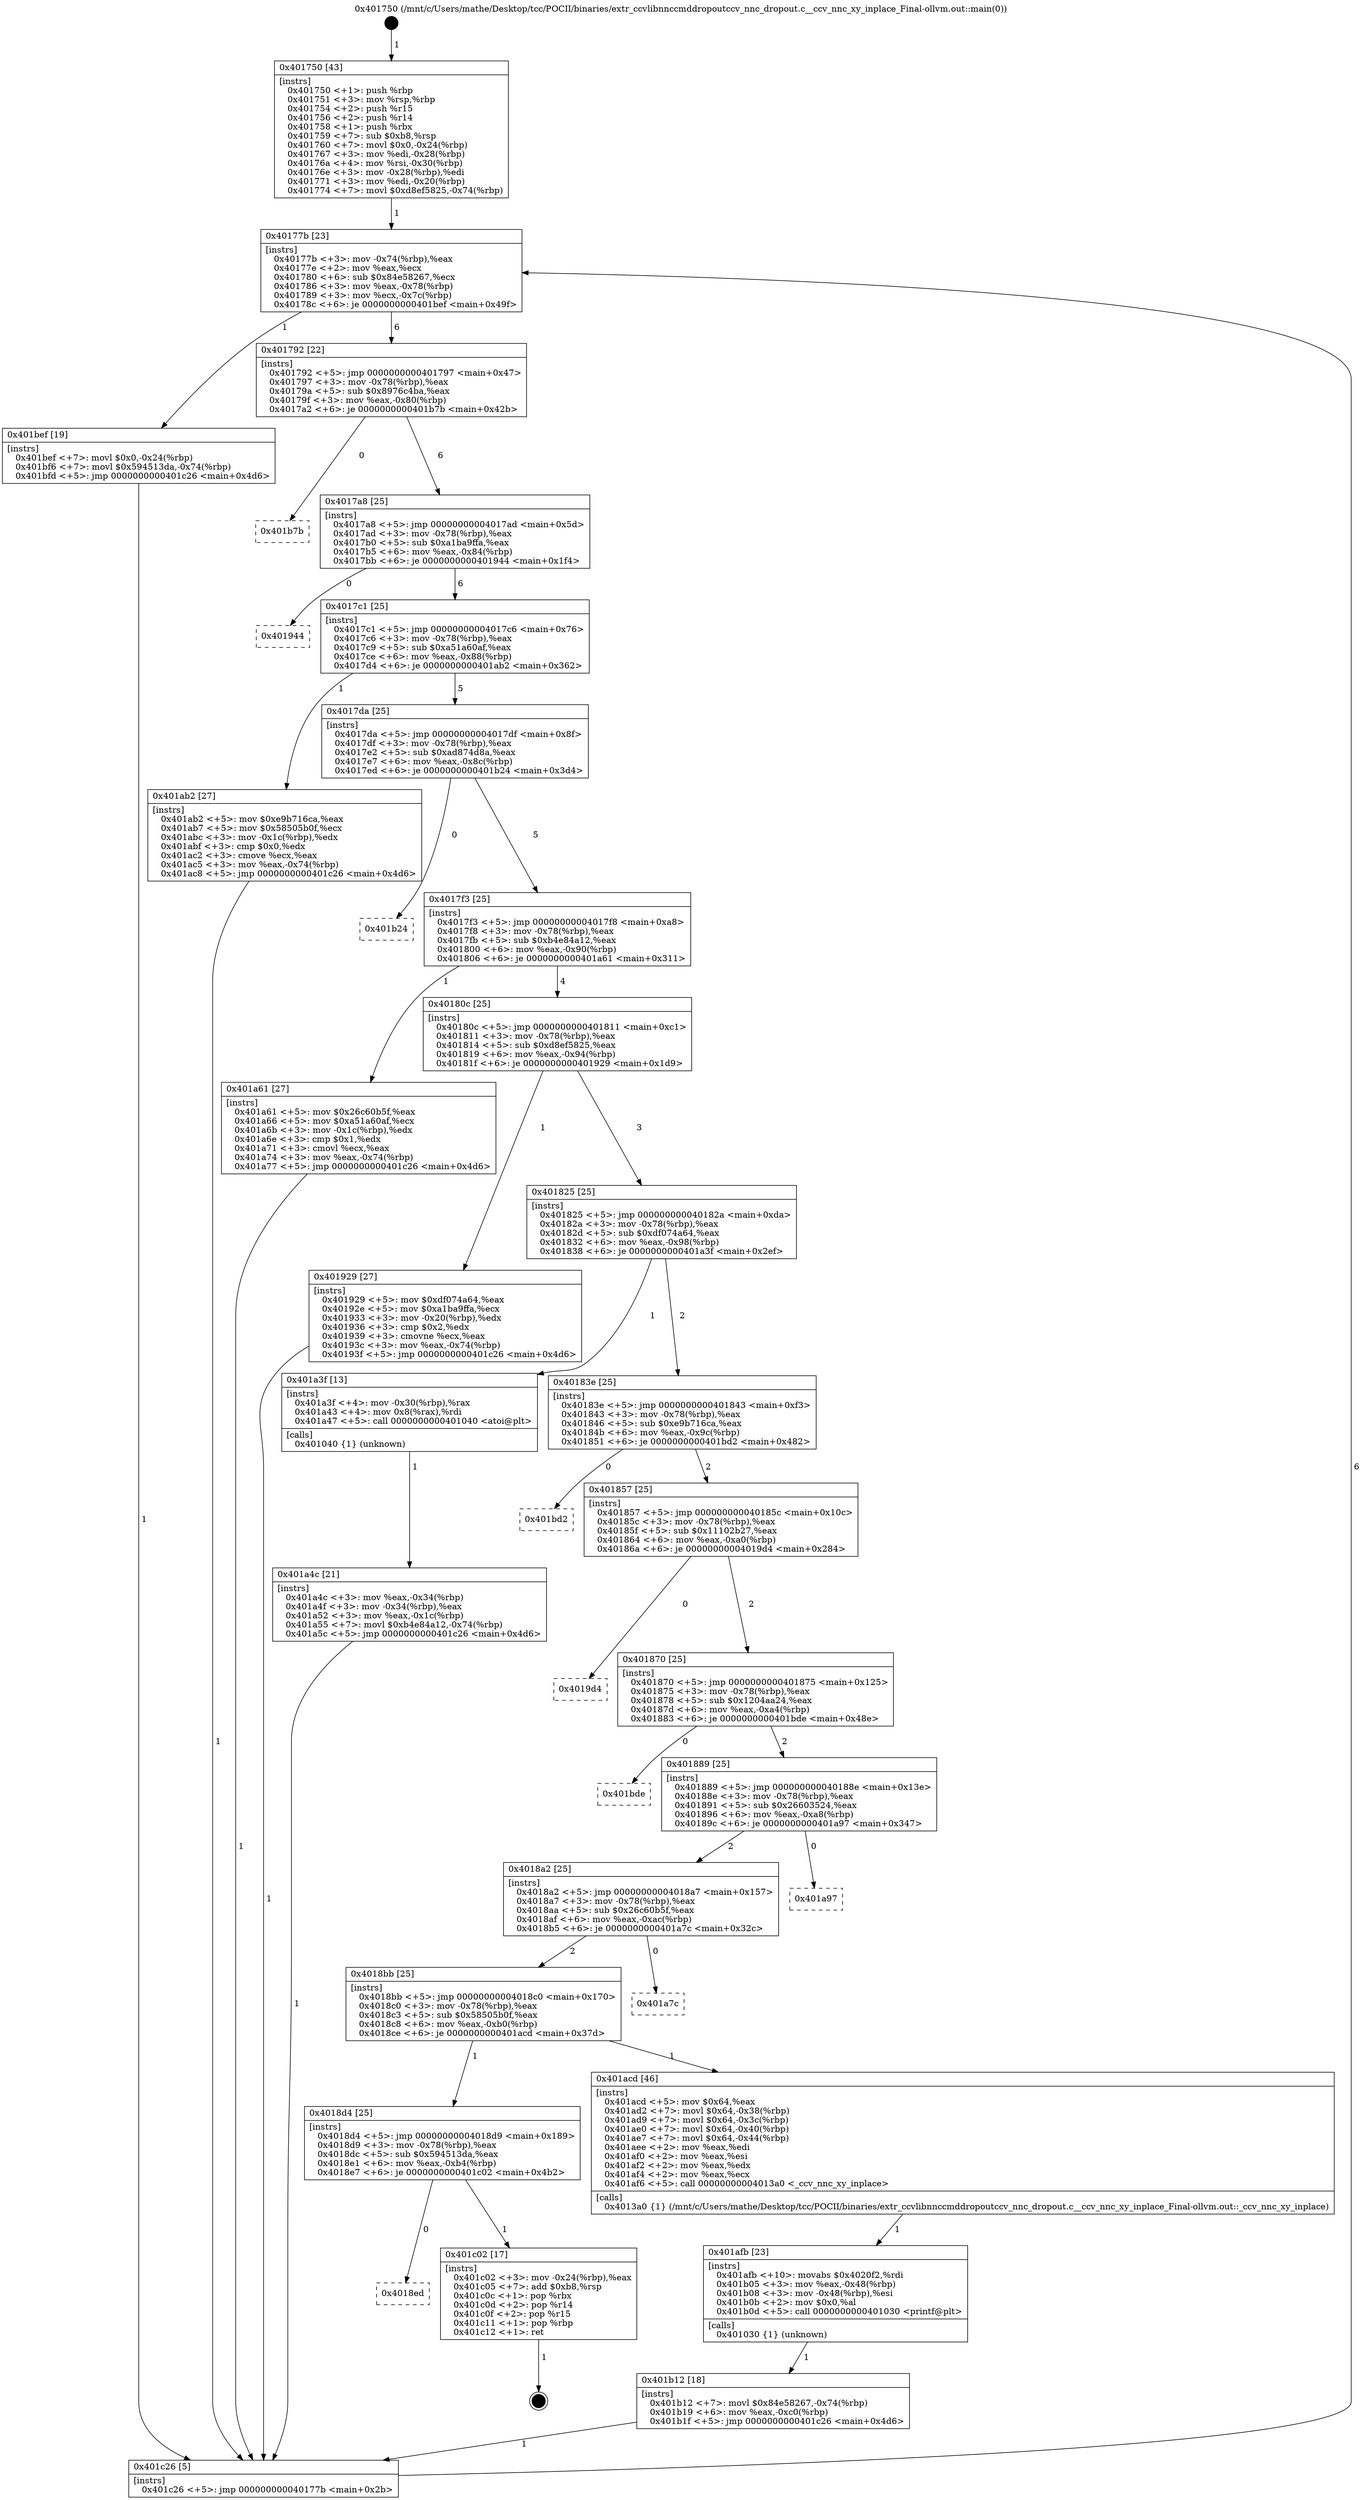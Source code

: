 digraph "0x401750" {
  label = "0x401750 (/mnt/c/Users/mathe/Desktop/tcc/POCII/binaries/extr_ccvlibnnccmddropoutccv_nnc_dropout.c__ccv_nnc_xy_inplace_Final-ollvm.out::main(0))"
  labelloc = "t"
  node[shape=record]

  Entry [label="",width=0.3,height=0.3,shape=circle,fillcolor=black,style=filled]
  "0x40177b" [label="{
     0x40177b [23]\l
     | [instrs]\l
     &nbsp;&nbsp;0x40177b \<+3\>: mov -0x74(%rbp),%eax\l
     &nbsp;&nbsp;0x40177e \<+2\>: mov %eax,%ecx\l
     &nbsp;&nbsp;0x401780 \<+6\>: sub $0x84e58267,%ecx\l
     &nbsp;&nbsp;0x401786 \<+3\>: mov %eax,-0x78(%rbp)\l
     &nbsp;&nbsp;0x401789 \<+3\>: mov %ecx,-0x7c(%rbp)\l
     &nbsp;&nbsp;0x40178c \<+6\>: je 0000000000401bef \<main+0x49f\>\l
  }"]
  "0x401bef" [label="{
     0x401bef [19]\l
     | [instrs]\l
     &nbsp;&nbsp;0x401bef \<+7\>: movl $0x0,-0x24(%rbp)\l
     &nbsp;&nbsp;0x401bf6 \<+7\>: movl $0x594513da,-0x74(%rbp)\l
     &nbsp;&nbsp;0x401bfd \<+5\>: jmp 0000000000401c26 \<main+0x4d6\>\l
  }"]
  "0x401792" [label="{
     0x401792 [22]\l
     | [instrs]\l
     &nbsp;&nbsp;0x401792 \<+5\>: jmp 0000000000401797 \<main+0x47\>\l
     &nbsp;&nbsp;0x401797 \<+3\>: mov -0x78(%rbp),%eax\l
     &nbsp;&nbsp;0x40179a \<+5\>: sub $0x8976c4ba,%eax\l
     &nbsp;&nbsp;0x40179f \<+3\>: mov %eax,-0x80(%rbp)\l
     &nbsp;&nbsp;0x4017a2 \<+6\>: je 0000000000401b7b \<main+0x42b\>\l
  }"]
  Exit [label="",width=0.3,height=0.3,shape=circle,fillcolor=black,style=filled,peripheries=2]
  "0x401b7b" [label="{
     0x401b7b\l
  }", style=dashed]
  "0x4017a8" [label="{
     0x4017a8 [25]\l
     | [instrs]\l
     &nbsp;&nbsp;0x4017a8 \<+5\>: jmp 00000000004017ad \<main+0x5d\>\l
     &nbsp;&nbsp;0x4017ad \<+3\>: mov -0x78(%rbp),%eax\l
     &nbsp;&nbsp;0x4017b0 \<+5\>: sub $0xa1ba9ffa,%eax\l
     &nbsp;&nbsp;0x4017b5 \<+6\>: mov %eax,-0x84(%rbp)\l
     &nbsp;&nbsp;0x4017bb \<+6\>: je 0000000000401944 \<main+0x1f4\>\l
  }"]
  "0x4018ed" [label="{
     0x4018ed\l
  }", style=dashed]
  "0x401944" [label="{
     0x401944\l
  }", style=dashed]
  "0x4017c1" [label="{
     0x4017c1 [25]\l
     | [instrs]\l
     &nbsp;&nbsp;0x4017c1 \<+5\>: jmp 00000000004017c6 \<main+0x76\>\l
     &nbsp;&nbsp;0x4017c6 \<+3\>: mov -0x78(%rbp),%eax\l
     &nbsp;&nbsp;0x4017c9 \<+5\>: sub $0xa51a60af,%eax\l
     &nbsp;&nbsp;0x4017ce \<+6\>: mov %eax,-0x88(%rbp)\l
     &nbsp;&nbsp;0x4017d4 \<+6\>: je 0000000000401ab2 \<main+0x362\>\l
  }"]
  "0x401c02" [label="{
     0x401c02 [17]\l
     | [instrs]\l
     &nbsp;&nbsp;0x401c02 \<+3\>: mov -0x24(%rbp),%eax\l
     &nbsp;&nbsp;0x401c05 \<+7\>: add $0xb8,%rsp\l
     &nbsp;&nbsp;0x401c0c \<+1\>: pop %rbx\l
     &nbsp;&nbsp;0x401c0d \<+2\>: pop %r14\l
     &nbsp;&nbsp;0x401c0f \<+2\>: pop %r15\l
     &nbsp;&nbsp;0x401c11 \<+1\>: pop %rbp\l
     &nbsp;&nbsp;0x401c12 \<+1\>: ret\l
  }"]
  "0x401ab2" [label="{
     0x401ab2 [27]\l
     | [instrs]\l
     &nbsp;&nbsp;0x401ab2 \<+5\>: mov $0xe9b716ca,%eax\l
     &nbsp;&nbsp;0x401ab7 \<+5\>: mov $0x58505b0f,%ecx\l
     &nbsp;&nbsp;0x401abc \<+3\>: mov -0x1c(%rbp),%edx\l
     &nbsp;&nbsp;0x401abf \<+3\>: cmp $0x0,%edx\l
     &nbsp;&nbsp;0x401ac2 \<+3\>: cmove %ecx,%eax\l
     &nbsp;&nbsp;0x401ac5 \<+3\>: mov %eax,-0x74(%rbp)\l
     &nbsp;&nbsp;0x401ac8 \<+5\>: jmp 0000000000401c26 \<main+0x4d6\>\l
  }"]
  "0x4017da" [label="{
     0x4017da [25]\l
     | [instrs]\l
     &nbsp;&nbsp;0x4017da \<+5\>: jmp 00000000004017df \<main+0x8f\>\l
     &nbsp;&nbsp;0x4017df \<+3\>: mov -0x78(%rbp),%eax\l
     &nbsp;&nbsp;0x4017e2 \<+5\>: sub $0xad874d8a,%eax\l
     &nbsp;&nbsp;0x4017e7 \<+6\>: mov %eax,-0x8c(%rbp)\l
     &nbsp;&nbsp;0x4017ed \<+6\>: je 0000000000401b24 \<main+0x3d4\>\l
  }"]
  "0x401b12" [label="{
     0x401b12 [18]\l
     | [instrs]\l
     &nbsp;&nbsp;0x401b12 \<+7\>: movl $0x84e58267,-0x74(%rbp)\l
     &nbsp;&nbsp;0x401b19 \<+6\>: mov %eax,-0xc0(%rbp)\l
     &nbsp;&nbsp;0x401b1f \<+5\>: jmp 0000000000401c26 \<main+0x4d6\>\l
  }"]
  "0x401b24" [label="{
     0x401b24\l
  }", style=dashed]
  "0x4017f3" [label="{
     0x4017f3 [25]\l
     | [instrs]\l
     &nbsp;&nbsp;0x4017f3 \<+5\>: jmp 00000000004017f8 \<main+0xa8\>\l
     &nbsp;&nbsp;0x4017f8 \<+3\>: mov -0x78(%rbp),%eax\l
     &nbsp;&nbsp;0x4017fb \<+5\>: sub $0xb4e84a12,%eax\l
     &nbsp;&nbsp;0x401800 \<+6\>: mov %eax,-0x90(%rbp)\l
     &nbsp;&nbsp;0x401806 \<+6\>: je 0000000000401a61 \<main+0x311\>\l
  }"]
  "0x401afb" [label="{
     0x401afb [23]\l
     | [instrs]\l
     &nbsp;&nbsp;0x401afb \<+10\>: movabs $0x4020f2,%rdi\l
     &nbsp;&nbsp;0x401b05 \<+3\>: mov %eax,-0x48(%rbp)\l
     &nbsp;&nbsp;0x401b08 \<+3\>: mov -0x48(%rbp),%esi\l
     &nbsp;&nbsp;0x401b0b \<+2\>: mov $0x0,%al\l
     &nbsp;&nbsp;0x401b0d \<+5\>: call 0000000000401030 \<printf@plt\>\l
     | [calls]\l
     &nbsp;&nbsp;0x401030 \{1\} (unknown)\l
  }"]
  "0x401a61" [label="{
     0x401a61 [27]\l
     | [instrs]\l
     &nbsp;&nbsp;0x401a61 \<+5\>: mov $0x26c60b5f,%eax\l
     &nbsp;&nbsp;0x401a66 \<+5\>: mov $0xa51a60af,%ecx\l
     &nbsp;&nbsp;0x401a6b \<+3\>: mov -0x1c(%rbp),%edx\l
     &nbsp;&nbsp;0x401a6e \<+3\>: cmp $0x1,%edx\l
     &nbsp;&nbsp;0x401a71 \<+3\>: cmovl %ecx,%eax\l
     &nbsp;&nbsp;0x401a74 \<+3\>: mov %eax,-0x74(%rbp)\l
     &nbsp;&nbsp;0x401a77 \<+5\>: jmp 0000000000401c26 \<main+0x4d6\>\l
  }"]
  "0x40180c" [label="{
     0x40180c [25]\l
     | [instrs]\l
     &nbsp;&nbsp;0x40180c \<+5\>: jmp 0000000000401811 \<main+0xc1\>\l
     &nbsp;&nbsp;0x401811 \<+3\>: mov -0x78(%rbp),%eax\l
     &nbsp;&nbsp;0x401814 \<+5\>: sub $0xd8ef5825,%eax\l
     &nbsp;&nbsp;0x401819 \<+6\>: mov %eax,-0x94(%rbp)\l
     &nbsp;&nbsp;0x40181f \<+6\>: je 0000000000401929 \<main+0x1d9\>\l
  }"]
  "0x4018d4" [label="{
     0x4018d4 [25]\l
     | [instrs]\l
     &nbsp;&nbsp;0x4018d4 \<+5\>: jmp 00000000004018d9 \<main+0x189\>\l
     &nbsp;&nbsp;0x4018d9 \<+3\>: mov -0x78(%rbp),%eax\l
     &nbsp;&nbsp;0x4018dc \<+5\>: sub $0x594513da,%eax\l
     &nbsp;&nbsp;0x4018e1 \<+6\>: mov %eax,-0xb4(%rbp)\l
     &nbsp;&nbsp;0x4018e7 \<+6\>: je 0000000000401c02 \<main+0x4b2\>\l
  }"]
  "0x401929" [label="{
     0x401929 [27]\l
     | [instrs]\l
     &nbsp;&nbsp;0x401929 \<+5\>: mov $0xdf074a64,%eax\l
     &nbsp;&nbsp;0x40192e \<+5\>: mov $0xa1ba9ffa,%ecx\l
     &nbsp;&nbsp;0x401933 \<+3\>: mov -0x20(%rbp),%edx\l
     &nbsp;&nbsp;0x401936 \<+3\>: cmp $0x2,%edx\l
     &nbsp;&nbsp;0x401939 \<+3\>: cmovne %ecx,%eax\l
     &nbsp;&nbsp;0x40193c \<+3\>: mov %eax,-0x74(%rbp)\l
     &nbsp;&nbsp;0x40193f \<+5\>: jmp 0000000000401c26 \<main+0x4d6\>\l
  }"]
  "0x401825" [label="{
     0x401825 [25]\l
     | [instrs]\l
     &nbsp;&nbsp;0x401825 \<+5\>: jmp 000000000040182a \<main+0xda\>\l
     &nbsp;&nbsp;0x40182a \<+3\>: mov -0x78(%rbp),%eax\l
     &nbsp;&nbsp;0x40182d \<+5\>: sub $0xdf074a64,%eax\l
     &nbsp;&nbsp;0x401832 \<+6\>: mov %eax,-0x98(%rbp)\l
     &nbsp;&nbsp;0x401838 \<+6\>: je 0000000000401a3f \<main+0x2ef\>\l
  }"]
  "0x401c26" [label="{
     0x401c26 [5]\l
     | [instrs]\l
     &nbsp;&nbsp;0x401c26 \<+5\>: jmp 000000000040177b \<main+0x2b\>\l
  }"]
  "0x401750" [label="{
     0x401750 [43]\l
     | [instrs]\l
     &nbsp;&nbsp;0x401750 \<+1\>: push %rbp\l
     &nbsp;&nbsp;0x401751 \<+3\>: mov %rsp,%rbp\l
     &nbsp;&nbsp;0x401754 \<+2\>: push %r15\l
     &nbsp;&nbsp;0x401756 \<+2\>: push %r14\l
     &nbsp;&nbsp;0x401758 \<+1\>: push %rbx\l
     &nbsp;&nbsp;0x401759 \<+7\>: sub $0xb8,%rsp\l
     &nbsp;&nbsp;0x401760 \<+7\>: movl $0x0,-0x24(%rbp)\l
     &nbsp;&nbsp;0x401767 \<+3\>: mov %edi,-0x28(%rbp)\l
     &nbsp;&nbsp;0x40176a \<+4\>: mov %rsi,-0x30(%rbp)\l
     &nbsp;&nbsp;0x40176e \<+3\>: mov -0x28(%rbp),%edi\l
     &nbsp;&nbsp;0x401771 \<+3\>: mov %edi,-0x20(%rbp)\l
     &nbsp;&nbsp;0x401774 \<+7\>: movl $0xd8ef5825,-0x74(%rbp)\l
  }"]
  "0x401acd" [label="{
     0x401acd [46]\l
     | [instrs]\l
     &nbsp;&nbsp;0x401acd \<+5\>: mov $0x64,%eax\l
     &nbsp;&nbsp;0x401ad2 \<+7\>: movl $0x64,-0x38(%rbp)\l
     &nbsp;&nbsp;0x401ad9 \<+7\>: movl $0x64,-0x3c(%rbp)\l
     &nbsp;&nbsp;0x401ae0 \<+7\>: movl $0x64,-0x40(%rbp)\l
     &nbsp;&nbsp;0x401ae7 \<+7\>: movl $0x64,-0x44(%rbp)\l
     &nbsp;&nbsp;0x401aee \<+2\>: mov %eax,%edi\l
     &nbsp;&nbsp;0x401af0 \<+2\>: mov %eax,%esi\l
     &nbsp;&nbsp;0x401af2 \<+2\>: mov %eax,%edx\l
     &nbsp;&nbsp;0x401af4 \<+2\>: mov %eax,%ecx\l
     &nbsp;&nbsp;0x401af6 \<+5\>: call 00000000004013a0 \<_ccv_nnc_xy_inplace\>\l
     | [calls]\l
     &nbsp;&nbsp;0x4013a0 \{1\} (/mnt/c/Users/mathe/Desktop/tcc/POCII/binaries/extr_ccvlibnnccmddropoutccv_nnc_dropout.c__ccv_nnc_xy_inplace_Final-ollvm.out::_ccv_nnc_xy_inplace)\l
  }"]
  "0x401a3f" [label="{
     0x401a3f [13]\l
     | [instrs]\l
     &nbsp;&nbsp;0x401a3f \<+4\>: mov -0x30(%rbp),%rax\l
     &nbsp;&nbsp;0x401a43 \<+4\>: mov 0x8(%rax),%rdi\l
     &nbsp;&nbsp;0x401a47 \<+5\>: call 0000000000401040 \<atoi@plt\>\l
     | [calls]\l
     &nbsp;&nbsp;0x401040 \{1\} (unknown)\l
  }"]
  "0x40183e" [label="{
     0x40183e [25]\l
     | [instrs]\l
     &nbsp;&nbsp;0x40183e \<+5\>: jmp 0000000000401843 \<main+0xf3\>\l
     &nbsp;&nbsp;0x401843 \<+3\>: mov -0x78(%rbp),%eax\l
     &nbsp;&nbsp;0x401846 \<+5\>: sub $0xe9b716ca,%eax\l
     &nbsp;&nbsp;0x40184b \<+6\>: mov %eax,-0x9c(%rbp)\l
     &nbsp;&nbsp;0x401851 \<+6\>: je 0000000000401bd2 \<main+0x482\>\l
  }"]
  "0x401a4c" [label="{
     0x401a4c [21]\l
     | [instrs]\l
     &nbsp;&nbsp;0x401a4c \<+3\>: mov %eax,-0x34(%rbp)\l
     &nbsp;&nbsp;0x401a4f \<+3\>: mov -0x34(%rbp),%eax\l
     &nbsp;&nbsp;0x401a52 \<+3\>: mov %eax,-0x1c(%rbp)\l
     &nbsp;&nbsp;0x401a55 \<+7\>: movl $0xb4e84a12,-0x74(%rbp)\l
     &nbsp;&nbsp;0x401a5c \<+5\>: jmp 0000000000401c26 \<main+0x4d6\>\l
  }"]
  "0x4018bb" [label="{
     0x4018bb [25]\l
     | [instrs]\l
     &nbsp;&nbsp;0x4018bb \<+5\>: jmp 00000000004018c0 \<main+0x170\>\l
     &nbsp;&nbsp;0x4018c0 \<+3\>: mov -0x78(%rbp),%eax\l
     &nbsp;&nbsp;0x4018c3 \<+5\>: sub $0x58505b0f,%eax\l
     &nbsp;&nbsp;0x4018c8 \<+6\>: mov %eax,-0xb0(%rbp)\l
     &nbsp;&nbsp;0x4018ce \<+6\>: je 0000000000401acd \<main+0x37d\>\l
  }"]
  "0x401bd2" [label="{
     0x401bd2\l
  }", style=dashed]
  "0x401857" [label="{
     0x401857 [25]\l
     | [instrs]\l
     &nbsp;&nbsp;0x401857 \<+5\>: jmp 000000000040185c \<main+0x10c\>\l
     &nbsp;&nbsp;0x40185c \<+3\>: mov -0x78(%rbp),%eax\l
     &nbsp;&nbsp;0x40185f \<+5\>: sub $0x11102b27,%eax\l
     &nbsp;&nbsp;0x401864 \<+6\>: mov %eax,-0xa0(%rbp)\l
     &nbsp;&nbsp;0x40186a \<+6\>: je 00000000004019d4 \<main+0x284\>\l
  }"]
  "0x401a7c" [label="{
     0x401a7c\l
  }", style=dashed]
  "0x4019d4" [label="{
     0x4019d4\l
  }", style=dashed]
  "0x401870" [label="{
     0x401870 [25]\l
     | [instrs]\l
     &nbsp;&nbsp;0x401870 \<+5\>: jmp 0000000000401875 \<main+0x125\>\l
     &nbsp;&nbsp;0x401875 \<+3\>: mov -0x78(%rbp),%eax\l
     &nbsp;&nbsp;0x401878 \<+5\>: sub $0x1204aa24,%eax\l
     &nbsp;&nbsp;0x40187d \<+6\>: mov %eax,-0xa4(%rbp)\l
     &nbsp;&nbsp;0x401883 \<+6\>: je 0000000000401bde \<main+0x48e\>\l
  }"]
  "0x4018a2" [label="{
     0x4018a2 [25]\l
     | [instrs]\l
     &nbsp;&nbsp;0x4018a2 \<+5\>: jmp 00000000004018a7 \<main+0x157\>\l
     &nbsp;&nbsp;0x4018a7 \<+3\>: mov -0x78(%rbp),%eax\l
     &nbsp;&nbsp;0x4018aa \<+5\>: sub $0x26c60b5f,%eax\l
     &nbsp;&nbsp;0x4018af \<+6\>: mov %eax,-0xac(%rbp)\l
     &nbsp;&nbsp;0x4018b5 \<+6\>: je 0000000000401a7c \<main+0x32c\>\l
  }"]
  "0x401bde" [label="{
     0x401bde\l
  }", style=dashed]
  "0x401889" [label="{
     0x401889 [25]\l
     | [instrs]\l
     &nbsp;&nbsp;0x401889 \<+5\>: jmp 000000000040188e \<main+0x13e\>\l
     &nbsp;&nbsp;0x40188e \<+3\>: mov -0x78(%rbp),%eax\l
     &nbsp;&nbsp;0x401891 \<+5\>: sub $0x26603524,%eax\l
     &nbsp;&nbsp;0x401896 \<+6\>: mov %eax,-0xa8(%rbp)\l
     &nbsp;&nbsp;0x40189c \<+6\>: je 0000000000401a97 \<main+0x347\>\l
  }"]
  "0x401a97" [label="{
     0x401a97\l
  }", style=dashed]
  Entry -> "0x401750" [label=" 1"]
  "0x40177b" -> "0x401bef" [label=" 1"]
  "0x40177b" -> "0x401792" [label=" 6"]
  "0x401c02" -> Exit [label=" 1"]
  "0x401792" -> "0x401b7b" [label=" 0"]
  "0x401792" -> "0x4017a8" [label=" 6"]
  "0x4018d4" -> "0x4018ed" [label=" 0"]
  "0x4017a8" -> "0x401944" [label=" 0"]
  "0x4017a8" -> "0x4017c1" [label=" 6"]
  "0x4018d4" -> "0x401c02" [label=" 1"]
  "0x4017c1" -> "0x401ab2" [label=" 1"]
  "0x4017c1" -> "0x4017da" [label=" 5"]
  "0x401bef" -> "0x401c26" [label=" 1"]
  "0x4017da" -> "0x401b24" [label=" 0"]
  "0x4017da" -> "0x4017f3" [label=" 5"]
  "0x401b12" -> "0x401c26" [label=" 1"]
  "0x4017f3" -> "0x401a61" [label=" 1"]
  "0x4017f3" -> "0x40180c" [label=" 4"]
  "0x401afb" -> "0x401b12" [label=" 1"]
  "0x40180c" -> "0x401929" [label=" 1"]
  "0x40180c" -> "0x401825" [label=" 3"]
  "0x401929" -> "0x401c26" [label=" 1"]
  "0x401750" -> "0x40177b" [label=" 1"]
  "0x401c26" -> "0x40177b" [label=" 6"]
  "0x401acd" -> "0x401afb" [label=" 1"]
  "0x401825" -> "0x401a3f" [label=" 1"]
  "0x401825" -> "0x40183e" [label=" 2"]
  "0x401a3f" -> "0x401a4c" [label=" 1"]
  "0x401a4c" -> "0x401c26" [label=" 1"]
  "0x401a61" -> "0x401c26" [label=" 1"]
  "0x401ab2" -> "0x401c26" [label=" 1"]
  "0x4018bb" -> "0x4018d4" [label=" 1"]
  "0x40183e" -> "0x401bd2" [label=" 0"]
  "0x40183e" -> "0x401857" [label=" 2"]
  "0x4018bb" -> "0x401acd" [label=" 1"]
  "0x401857" -> "0x4019d4" [label=" 0"]
  "0x401857" -> "0x401870" [label=" 2"]
  "0x4018a2" -> "0x4018bb" [label=" 2"]
  "0x401870" -> "0x401bde" [label=" 0"]
  "0x401870" -> "0x401889" [label=" 2"]
  "0x4018a2" -> "0x401a7c" [label=" 0"]
  "0x401889" -> "0x401a97" [label=" 0"]
  "0x401889" -> "0x4018a2" [label=" 2"]
}
